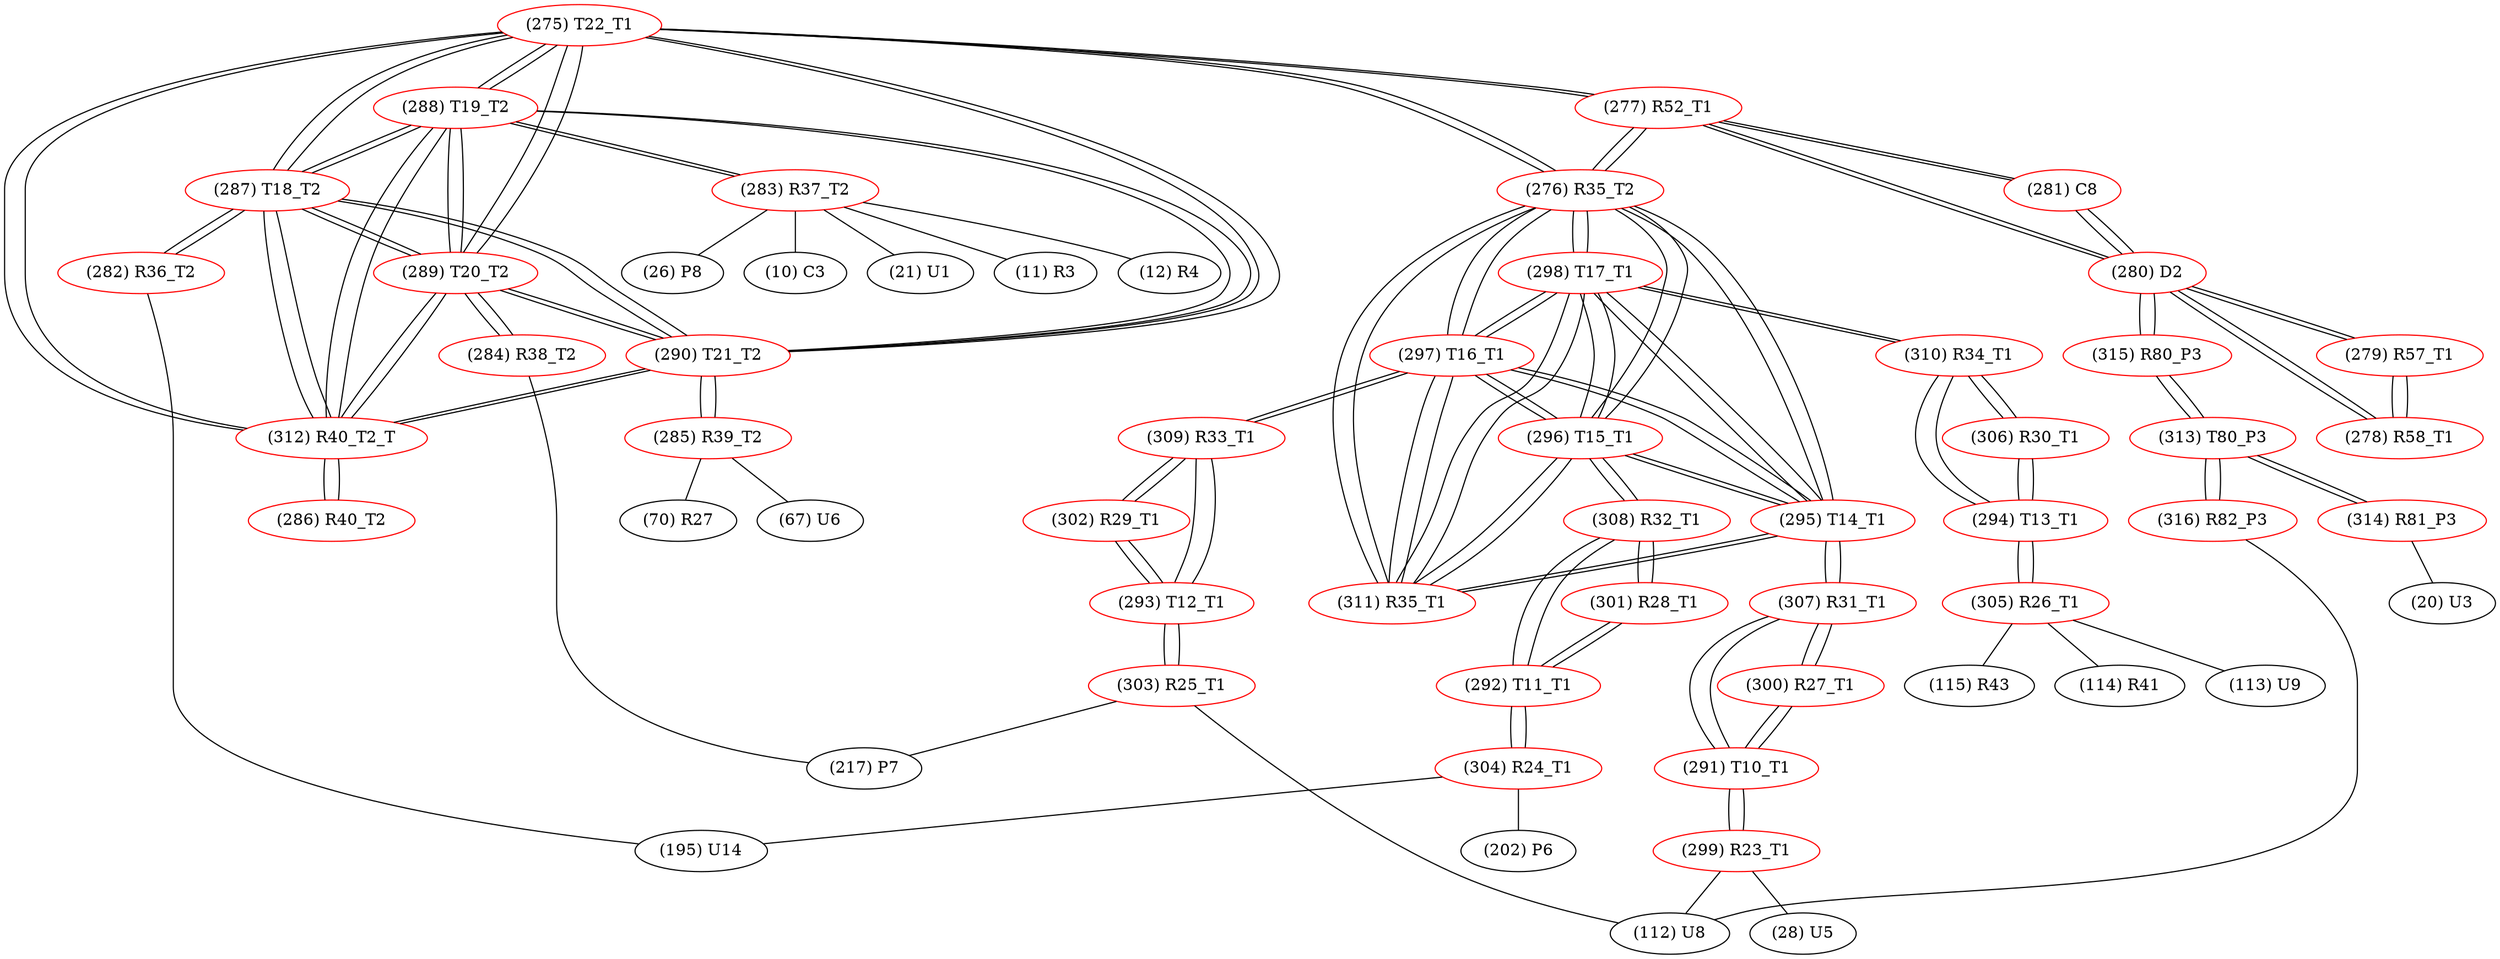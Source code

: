 graph {
	275 [label="(275) T22_T1" color=red]
	288 [label="(288) T19_T2"]
	287 [label="(287) T18_T2"]
	312 [label="(312) R40_T2_T"]
	290 [label="(290) T21_T2"]
	289 [label="(289) T20_T2"]
	277 [label="(277) R52_T1"]
	276 [label="(276) R35_T2"]
	276 [label="(276) R35_T2" color=red]
	297 [label="(297) T16_T1"]
	296 [label="(296) T15_T1"]
	311 [label="(311) R35_T1"]
	295 [label="(295) T14_T1"]
	298 [label="(298) T17_T1"]
	277 [label="(277) R52_T1"]
	275 [label="(275) T22_T1"]
	277 [label="(277) R52_T1" color=red]
	280 [label="(280) D2"]
	281 [label="(281) C8"]
	276 [label="(276) R35_T2"]
	275 [label="(275) T22_T1"]
	278 [label="(278) R58_T1" color=red]
	279 [label="(279) R57_T1"]
	280 [label="(280) D2"]
	279 [label="(279) R57_T1" color=red]
	278 [label="(278) R58_T1"]
	280 [label="(280) D2"]
	280 [label="(280) D2" color=red]
	277 [label="(277) R52_T1"]
	281 [label="(281) C8"]
	278 [label="(278) R58_T1"]
	279 [label="(279) R57_T1"]
	315 [label="(315) R80_P3"]
	281 [label="(281) C8" color=red]
	280 [label="(280) D2"]
	277 [label="(277) R52_T1"]
	282 [label="(282) R36_T2" color=red]
	195 [label="(195) U14"]
	287 [label="(287) T18_T2"]
	283 [label="(283) R37_T2" color=red]
	26 [label="(26) P8"]
	10 [label="(10) C3"]
	21 [label="(21) U1"]
	11 [label="(11) R3"]
	12 [label="(12) R4"]
	288 [label="(288) T19_T2"]
	284 [label="(284) R38_T2" color=red]
	217 [label="(217) P7"]
	289 [label="(289) T20_T2"]
	285 [label="(285) R39_T2" color=red]
	70 [label="(70) R27"]
	67 [label="(67) U6"]
	290 [label="(290) T21_T2"]
	286 [label="(286) R40_T2" color=red]
	312 [label="(312) R40_T2_T"]
	287 [label="(287) T18_T2" color=red]
	275 [label="(275) T22_T1"]
	288 [label="(288) T19_T2"]
	312 [label="(312) R40_T2_T"]
	290 [label="(290) T21_T2"]
	289 [label="(289) T20_T2"]
	282 [label="(282) R36_T2"]
	288 [label="(288) T19_T2" color=red]
	275 [label="(275) T22_T1"]
	287 [label="(287) T18_T2"]
	312 [label="(312) R40_T2_T"]
	290 [label="(290) T21_T2"]
	289 [label="(289) T20_T2"]
	283 [label="(283) R37_T2"]
	289 [label="(289) T20_T2" color=red]
	275 [label="(275) T22_T1"]
	288 [label="(288) T19_T2"]
	287 [label="(287) T18_T2"]
	312 [label="(312) R40_T2_T"]
	290 [label="(290) T21_T2"]
	284 [label="(284) R38_T2"]
	290 [label="(290) T21_T2" color=red]
	275 [label="(275) T22_T1"]
	288 [label="(288) T19_T2"]
	287 [label="(287) T18_T2"]
	312 [label="(312) R40_T2_T"]
	289 [label="(289) T20_T2"]
	285 [label="(285) R39_T2"]
	291 [label="(291) T10_T1" color=red]
	299 [label="(299) R23_T1"]
	307 [label="(307) R31_T1"]
	300 [label="(300) R27_T1"]
	292 [label="(292) T11_T1" color=red]
	304 [label="(304) R24_T1"]
	308 [label="(308) R32_T1"]
	301 [label="(301) R28_T1"]
	293 [label="(293) T12_T1" color=red]
	309 [label="(309) R33_T1"]
	302 [label="(302) R29_T1"]
	303 [label="(303) R25_T1"]
	294 [label="(294) T13_T1" color=red]
	306 [label="(306) R30_T1"]
	310 [label="(310) R34_T1"]
	305 [label="(305) R26_T1"]
	295 [label="(295) T14_T1" color=red]
	297 [label="(297) T16_T1"]
	296 [label="(296) T15_T1"]
	311 [label="(311) R35_T1"]
	298 [label="(298) T17_T1"]
	276 [label="(276) R35_T2"]
	307 [label="(307) R31_T1"]
	296 [label="(296) T15_T1" color=red]
	297 [label="(297) T16_T1"]
	311 [label="(311) R35_T1"]
	295 [label="(295) T14_T1"]
	298 [label="(298) T17_T1"]
	276 [label="(276) R35_T2"]
	308 [label="(308) R32_T1"]
	297 [label="(297) T16_T1" color=red]
	296 [label="(296) T15_T1"]
	311 [label="(311) R35_T1"]
	295 [label="(295) T14_T1"]
	298 [label="(298) T17_T1"]
	276 [label="(276) R35_T2"]
	309 [label="(309) R33_T1"]
	298 [label="(298) T17_T1" color=red]
	297 [label="(297) T16_T1"]
	296 [label="(296) T15_T1"]
	311 [label="(311) R35_T1"]
	295 [label="(295) T14_T1"]
	276 [label="(276) R35_T2"]
	310 [label="(310) R34_T1"]
	299 [label="(299) R23_T1" color=red]
	28 [label="(28) U5"]
	112 [label="(112) U8"]
	291 [label="(291) T10_T1"]
	300 [label="(300) R27_T1" color=red]
	291 [label="(291) T10_T1"]
	307 [label="(307) R31_T1"]
	301 [label="(301) R28_T1" color=red]
	308 [label="(308) R32_T1"]
	292 [label="(292) T11_T1"]
	302 [label="(302) R29_T1" color=red]
	309 [label="(309) R33_T1"]
	293 [label="(293) T12_T1"]
	303 [label="(303) R25_T1" color=red]
	217 [label="(217) P7"]
	112 [label="(112) U8"]
	293 [label="(293) T12_T1"]
	304 [label="(304) R24_T1" color=red]
	195 [label="(195) U14"]
	202 [label="(202) P6"]
	292 [label="(292) T11_T1"]
	305 [label="(305) R26_T1" color=red]
	115 [label="(115) R43"]
	114 [label="(114) R41"]
	113 [label="(113) U9"]
	294 [label="(294) T13_T1"]
	306 [label="(306) R30_T1" color=red]
	310 [label="(310) R34_T1"]
	294 [label="(294) T13_T1"]
	307 [label="(307) R31_T1" color=red]
	291 [label="(291) T10_T1"]
	300 [label="(300) R27_T1"]
	295 [label="(295) T14_T1"]
	308 [label="(308) R32_T1" color=red]
	296 [label="(296) T15_T1"]
	301 [label="(301) R28_T1"]
	292 [label="(292) T11_T1"]
	309 [label="(309) R33_T1" color=red]
	297 [label="(297) T16_T1"]
	302 [label="(302) R29_T1"]
	293 [label="(293) T12_T1"]
	310 [label="(310) R34_T1" color=red]
	298 [label="(298) T17_T1"]
	306 [label="(306) R30_T1"]
	294 [label="(294) T13_T1"]
	311 [label="(311) R35_T1" color=red]
	297 [label="(297) T16_T1"]
	296 [label="(296) T15_T1"]
	295 [label="(295) T14_T1"]
	298 [label="(298) T17_T1"]
	276 [label="(276) R35_T2"]
	312 [label="(312) R40_T2_T" color=red]
	275 [label="(275) T22_T1"]
	288 [label="(288) T19_T2"]
	287 [label="(287) T18_T2"]
	290 [label="(290) T21_T2"]
	289 [label="(289) T20_T2"]
	286 [label="(286) R40_T2"]
	313 [label="(313) T80_P3" color=red]
	314 [label="(314) R81_P3"]
	316 [label="(316) R82_P3"]
	315 [label="(315) R80_P3"]
	314 [label="(314) R81_P3" color=red]
	20 [label="(20) U3"]
	313 [label="(313) T80_P3"]
	315 [label="(315) R80_P3" color=red]
	280 [label="(280) D2"]
	313 [label="(313) T80_P3"]
	316 [label="(316) R82_P3" color=red]
	112 [label="(112) U8"]
	313 [label="(313) T80_P3"]
	275 -- 288
	275 -- 287
	275 -- 312
	275 -- 290
	275 -- 289
	275 -- 277
	275 -- 276
	276 -- 297
	276 -- 296
	276 -- 311
	276 -- 295
	276 -- 298
	276 -- 277
	276 -- 275
	277 -- 280
	277 -- 281
	277 -- 276
	277 -- 275
	278 -- 279
	278 -- 280
	279 -- 278
	279 -- 280
	280 -- 277
	280 -- 281
	280 -- 278
	280 -- 279
	280 -- 315
	281 -- 280
	281 -- 277
	282 -- 195
	282 -- 287
	283 -- 26
	283 -- 10
	283 -- 21
	283 -- 11
	283 -- 12
	283 -- 288
	284 -- 217
	284 -- 289
	285 -- 70
	285 -- 67
	285 -- 290
	286 -- 312
	287 -- 275
	287 -- 288
	287 -- 312
	287 -- 290
	287 -- 289
	287 -- 282
	288 -- 275
	288 -- 287
	288 -- 312
	288 -- 290
	288 -- 289
	288 -- 283
	289 -- 275
	289 -- 288
	289 -- 287
	289 -- 312
	289 -- 290
	289 -- 284
	290 -- 275
	290 -- 288
	290 -- 287
	290 -- 312
	290 -- 289
	290 -- 285
	291 -- 299
	291 -- 307
	291 -- 300
	292 -- 304
	292 -- 308
	292 -- 301
	293 -- 309
	293 -- 302
	293 -- 303
	294 -- 306
	294 -- 310
	294 -- 305
	295 -- 297
	295 -- 296
	295 -- 311
	295 -- 298
	295 -- 276
	295 -- 307
	296 -- 297
	296 -- 311
	296 -- 295
	296 -- 298
	296 -- 276
	296 -- 308
	297 -- 296
	297 -- 311
	297 -- 295
	297 -- 298
	297 -- 276
	297 -- 309
	298 -- 297
	298 -- 296
	298 -- 311
	298 -- 295
	298 -- 276
	298 -- 310
	299 -- 28
	299 -- 112
	299 -- 291
	300 -- 291
	300 -- 307
	301 -- 308
	301 -- 292
	302 -- 309
	302 -- 293
	303 -- 217
	303 -- 112
	303 -- 293
	304 -- 195
	304 -- 202
	304 -- 292
	305 -- 115
	305 -- 114
	305 -- 113
	305 -- 294
	306 -- 310
	306 -- 294
	307 -- 291
	307 -- 300
	307 -- 295
	308 -- 296
	308 -- 301
	308 -- 292
	309 -- 297
	309 -- 302
	309 -- 293
	310 -- 298
	310 -- 306
	310 -- 294
	311 -- 297
	311 -- 296
	311 -- 295
	311 -- 298
	311 -- 276
	312 -- 275
	312 -- 288
	312 -- 287
	312 -- 290
	312 -- 289
	312 -- 286
	313 -- 314
	313 -- 316
	313 -- 315
	314 -- 20
	314 -- 313
	315 -- 280
	315 -- 313
	316 -- 112
	316 -- 313
}